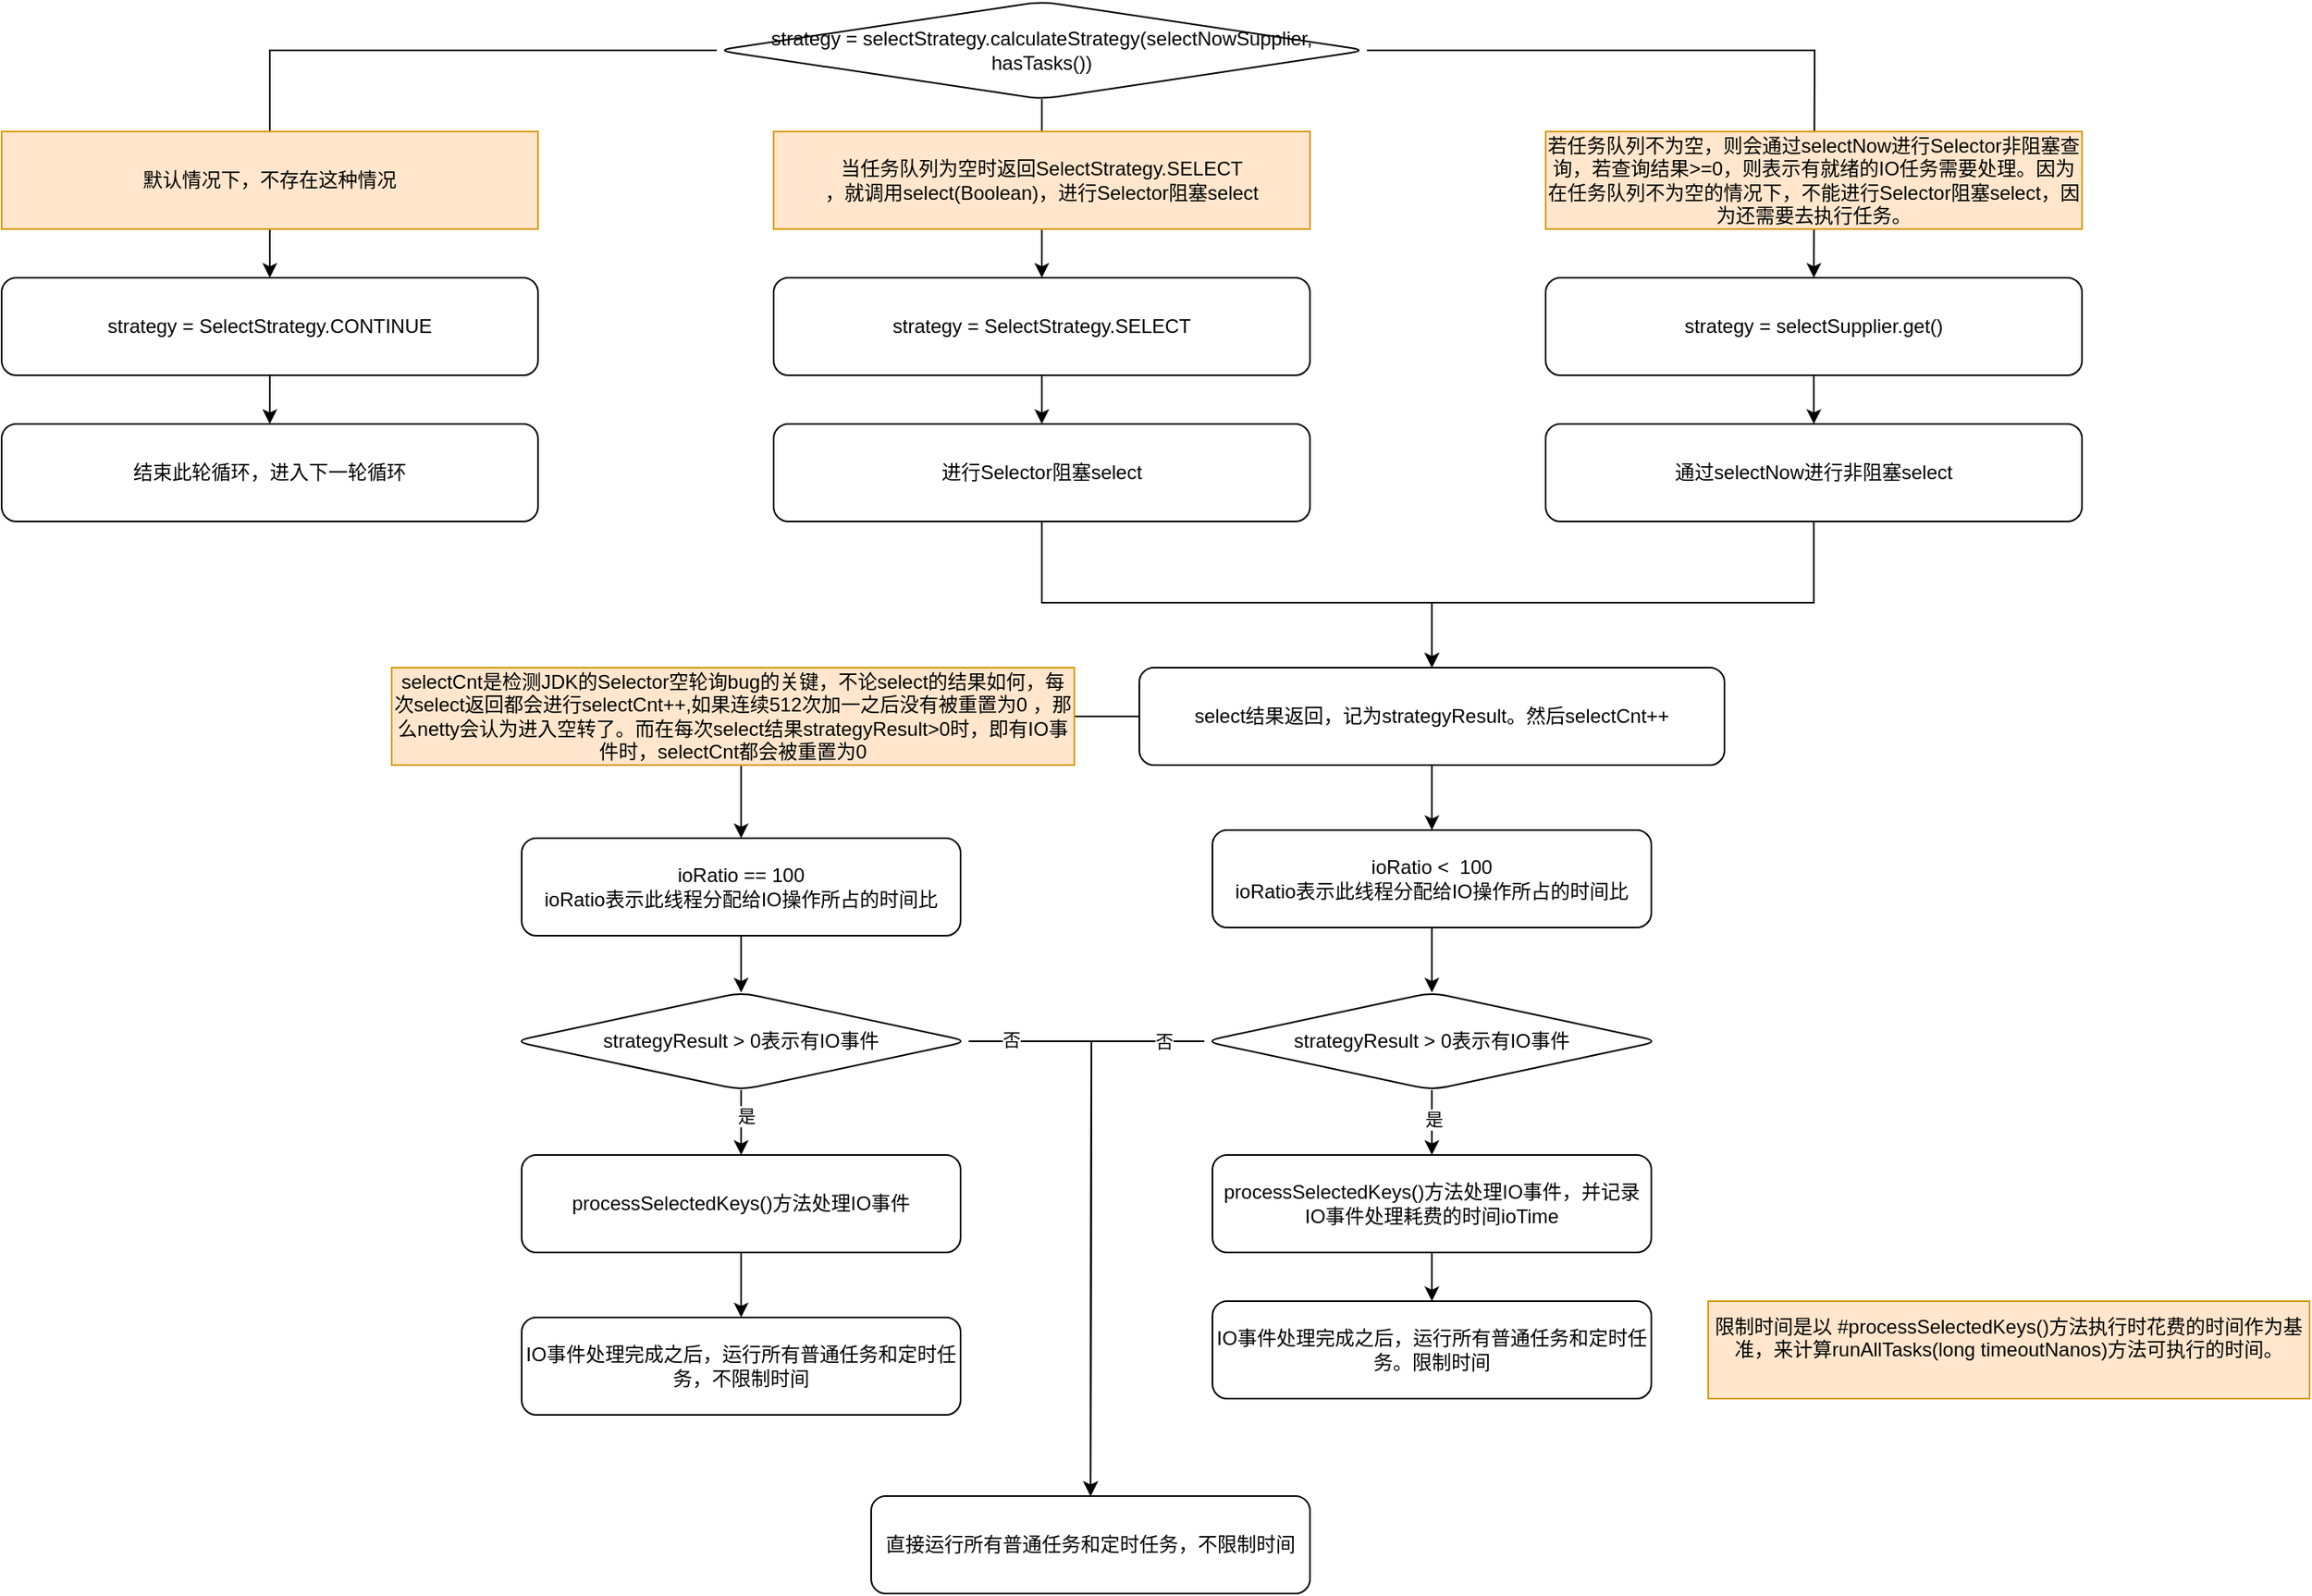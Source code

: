 <mxfile version="13.10.1" type="device"><diagram id="Izcz775wsCPLw2HujYPF" name="Page-1"><mxGraphModel dx="1615" dy="491" grid="1" gridSize="10" guides="1" tooltips="1" connect="1" arrows="1" fold="1" page="1" pageScale="1" pageWidth="827" pageHeight="1169" math="0" shadow="0"><root><mxCell id="0"/><mxCell id="1" parent="0"/><mxCell id="liQuo8wzfeRxW0mG6ptV-5" value="" style="edgeStyle=orthogonalEdgeStyle;rounded=0;orthogonalLoop=1;jettySize=auto;html=1;" edge="1" parent="1" source="liQuo8wzfeRxW0mG6ptV-2" target="liQuo8wzfeRxW0mG6ptV-4"><mxGeometry relative="1" as="geometry"/></mxCell><mxCell id="liQuo8wzfeRxW0mG6ptV-11" value="" style="edgeStyle=orthogonalEdgeStyle;rounded=0;orthogonalLoop=1;jettySize=auto;html=1;entryX=0.5;entryY=0;entryDx=0;entryDy=0;" edge="1" parent="1" source="liQuo8wzfeRxW0mG6ptV-2" target="liQuo8wzfeRxW0mG6ptV-13"><mxGeometry relative="1" as="geometry"><mxPoint x="370" y="120" as="targetPoint"/></mxGeometry></mxCell><mxCell id="liQuo8wzfeRxW0mG6ptV-24" value="" style="edgeStyle=orthogonalEdgeStyle;rounded=0;orthogonalLoop=1;jettySize=auto;html=1;" edge="1" parent="1" source="liQuo8wzfeRxW0mG6ptV-2"><mxGeometry relative="1" as="geometry"><mxPoint x="845" y="210" as="targetPoint"/></mxGeometry></mxCell><mxCell id="liQuo8wzfeRxW0mG6ptV-2" value="strategy = selectStrategy.calculateStrategy(selectNowSupplier, hasTasks())" style="rhombus;whiteSpace=wrap;html=1;rounded=1;" vertex="1" parent="1"><mxGeometry x="170" y="40" width="400" height="60" as="geometry"/></mxCell><mxCell id="liQuo8wzfeRxW0mG6ptV-8" value="" style="edgeStyle=orthogonalEdgeStyle;rounded=0;orthogonalLoop=1;jettySize=auto;html=1;" edge="1" parent="1" source="liQuo8wzfeRxW0mG6ptV-4"><mxGeometry relative="1" as="geometry"><mxPoint x="-105" y="300" as="targetPoint"/></mxGeometry></mxCell><mxCell id="liQuo8wzfeRxW0mG6ptV-4" value="strategy =&amp;nbsp;SelectStrategy.CONTINUE" style="whiteSpace=wrap;html=1;rounded=1;" vertex="1" parent="1"><mxGeometry x="-270" y="210" width="330" height="60" as="geometry"/></mxCell><mxCell id="liQuo8wzfeRxW0mG6ptV-6" value="默认情况下，不存在这种情况" style="rounded=0;whiteSpace=wrap;html=1;fillColor=#ffe6cc;strokeColor=#d79b00;" vertex="1" parent="1"><mxGeometry x="-270" y="120" width="330" height="60" as="geometry"/></mxCell><mxCell id="liQuo8wzfeRxW0mG6ptV-9" value="结束此轮循环，进入下一轮循环" style="whiteSpace=wrap;html=1;rounded=1;" vertex="1" parent="1"><mxGeometry x="-270" y="300" width="330" height="60" as="geometry"/></mxCell><mxCell id="liQuo8wzfeRxW0mG6ptV-16" value="" style="edgeStyle=orthogonalEdgeStyle;rounded=0;orthogonalLoop=1;jettySize=auto;html=1;" edge="1" parent="1" source="liQuo8wzfeRxW0mG6ptV-13"><mxGeometry relative="1" as="geometry"><mxPoint x="370" y="300" as="targetPoint"/></mxGeometry></mxCell><mxCell id="liQuo8wzfeRxW0mG6ptV-13" value="strategy =&amp;nbsp;SelectStrategy.SELECT" style="whiteSpace=wrap;html=1;rounded=1;" vertex="1" parent="1"><mxGeometry x="205" y="210" width="330" height="60" as="geometry"/></mxCell><mxCell id="liQuo8wzfeRxW0mG6ptV-14" value="当任务队列为空时返回SelectStrategy.SELECT&lt;br&gt;，就调用select(Boolean)，进行Selector阻塞select" style="rounded=0;whiteSpace=wrap;html=1;fillColor=#ffe6cc;strokeColor=#d79b00;" vertex="1" parent="1"><mxGeometry x="205" y="120" width="330" height="60" as="geometry"/></mxCell><mxCell id="liQuo8wzfeRxW0mG6ptV-30" value="" style="edgeStyle=orthogonalEdgeStyle;rounded=0;orthogonalLoop=1;jettySize=auto;html=1;" edge="1" parent="1" source="liQuo8wzfeRxW0mG6ptV-17" target="liQuo8wzfeRxW0mG6ptV-29"><mxGeometry relative="1" as="geometry"><Array as="points"><mxPoint x="370" y="410"/><mxPoint x="610" y="410"/></Array></mxGeometry></mxCell><mxCell id="liQuo8wzfeRxW0mG6ptV-17" value="进行Selector阻塞select" style="whiteSpace=wrap;html=1;rounded=1;" vertex="1" parent="1"><mxGeometry x="205" y="300" width="330" height="60" as="geometry"/></mxCell><mxCell id="liQuo8wzfeRxW0mG6ptV-27" value="" style="edgeStyle=orthogonalEdgeStyle;rounded=0;orthogonalLoop=1;jettySize=auto;html=1;" edge="1" parent="1" source="liQuo8wzfeRxW0mG6ptV-20"><mxGeometry relative="1" as="geometry"><mxPoint x="845" y="300" as="targetPoint"/></mxGeometry></mxCell><mxCell id="liQuo8wzfeRxW0mG6ptV-20" value="strategy =&amp;nbsp;selectSupplier.get()" style="whiteSpace=wrap;html=1;rounded=1;" vertex="1" parent="1"><mxGeometry x="680" y="210" width="330" height="60" as="geometry"/></mxCell><mxCell id="liQuo8wzfeRxW0mG6ptV-25" value="若任务队列不为空，则会通过selectNow进行Selector非阻塞查询，若查询结果&amp;gt;=0，则表示有就绪的IO任务需要处理。因为在任务队列不为空的情况下，不能进行Selector阻塞select，因为还需要去执行任务。" style="rounded=0;whiteSpace=wrap;html=1;fillColor=#ffe6cc;strokeColor=#d79b00;" vertex="1" parent="1"><mxGeometry x="680" y="120" width="330" height="60" as="geometry"/></mxCell><mxCell id="liQuo8wzfeRxW0mG6ptV-32" value="" style="edgeStyle=orthogonalEdgeStyle;rounded=0;orthogonalLoop=1;jettySize=auto;html=1;" edge="1" parent="1" source="liQuo8wzfeRxW0mG6ptV-28" target="liQuo8wzfeRxW0mG6ptV-31"><mxGeometry relative="1" as="geometry"><Array as="points"><mxPoint x="845" y="410"/><mxPoint x="610" y="410"/></Array></mxGeometry></mxCell><mxCell id="liQuo8wzfeRxW0mG6ptV-28" value="通过selectNow进行非阻塞select" style="whiteSpace=wrap;html=1;rounded=1;" vertex="1" parent="1"><mxGeometry x="680" y="300" width="330" height="60" as="geometry"/></mxCell><mxCell id="liQuo8wzfeRxW0mG6ptV-29" value="" style="whiteSpace=wrap;html=1;rounded=1;" vertex="1" parent="1"><mxGeometry x="550" y="450" width="120" height="60" as="geometry"/></mxCell><mxCell id="liQuo8wzfeRxW0mG6ptV-35" value="" style="edgeStyle=orthogonalEdgeStyle;rounded=0;orthogonalLoop=1;jettySize=auto;html=1;" edge="1" parent="1" source="liQuo8wzfeRxW0mG6ptV-31" target="liQuo8wzfeRxW0mG6ptV-34"><mxGeometry relative="1" as="geometry"/></mxCell><mxCell id="liQuo8wzfeRxW0mG6ptV-45" value="" style="edgeStyle=orthogonalEdgeStyle;rounded=0;orthogonalLoop=1;jettySize=auto;html=1;" edge="1" parent="1" source="liQuo8wzfeRxW0mG6ptV-31"><mxGeometry relative="1" as="geometry"><mxPoint x="610" y="550" as="targetPoint"/></mxGeometry></mxCell><mxCell id="liQuo8wzfeRxW0mG6ptV-31" value="select结果返回，记为strategyResult。然后selectCnt++" style="whiteSpace=wrap;html=1;rounded=1;" vertex="1" parent="1"><mxGeometry x="430" y="450" width="360" height="60" as="geometry"/></mxCell><mxCell id="liQuo8wzfeRxW0mG6ptV-33" value="selectCnt是检测JDK的Selector空轮询bug的关键，不论select的结果如何，每次select返回都会进行selectCnt++,如果连续512次加一之后没有被重置为0 ，那么netty会认为进入空转了。而在每次select结果strategyResult&amp;gt;0时，即有IO事件时，selectCnt都会被重置为0" style="rounded=0;whiteSpace=wrap;html=1;fillColor=#ffe6cc;strokeColor=#d79b00;" vertex="1" parent="1"><mxGeometry x="-30" y="450" width="420" height="60" as="geometry"/></mxCell><mxCell id="liQuo8wzfeRxW0mG6ptV-37" value="" style="edgeStyle=orthogonalEdgeStyle;rounded=0;orthogonalLoop=1;jettySize=auto;html=1;" edge="1" parent="1" source="liQuo8wzfeRxW0mG6ptV-34" target="liQuo8wzfeRxW0mG6ptV-36"><mxGeometry relative="1" as="geometry"/></mxCell><mxCell id="liQuo8wzfeRxW0mG6ptV-34" value="ioRatio == 100&lt;br&gt;ioRatio表示此线程分配给IO操作所占的时间比" style="whiteSpace=wrap;html=1;rounded=1;" vertex="1" parent="1"><mxGeometry x="50" y="555" width="270" height="60" as="geometry"/></mxCell><mxCell id="liQuo8wzfeRxW0mG6ptV-39" value="" style="edgeStyle=orthogonalEdgeStyle;rounded=0;orthogonalLoop=1;jettySize=auto;html=1;" edge="1" parent="1" source="liQuo8wzfeRxW0mG6ptV-36"><mxGeometry relative="1" as="geometry"><mxPoint x="185" y="750" as="targetPoint"/></mxGeometry></mxCell><mxCell id="liQuo8wzfeRxW0mG6ptV-40" value="是" style="edgeLabel;html=1;align=center;verticalAlign=middle;resizable=0;points=[];" vertex="1" connectable="0" parent="liQuo8wzfeRxW0mG6ptV-39"><mxGeometry x="-0.217" y="3" relative="1" as="geometry"><mxPoint as="offset"/></mxGeometry></mxCell><mxCell id="liQuo8wzfeRxW0mG6ptV-59" value="" style="edgeStyle=orthogonalEdgeStyle;rounded=0;orthogonalLoop=1;jettySize=auto;html=1;" edge="1" parent="1" source="liQuo8wzfeRxW0mG6ptV-36"><mxGeometry relative="1" as="geometry"><mxPoint x="400" y="960" as="targetPoint"/></mxGeometry></mxCell><mxCell id="liQuo8wzfeRxW0mG6ptV-62" value="否" style="edgeLabel;html=1;align=center;verticalAlign=middle;resizable=0;points=[];" vertex="1" connectable="0" parent="liQuo8wzfeRxW0mG6ptV-59"><mxGeometry x="-0.855" y="1" relative="1" as="geometry"><mxPoint as="offset"/></mxGeometry></mxCell><mxCell id="liQuo8wzfeRxW0mG6ptV-36" value="&lt;span&gt;strategyResult &amp;gt; 0表示有IO事件&lt;/span&gt;" style="rhombus;whiteSpace=wrap;html=1;rounded=1;" vertex="1" parent="1"><mxGeometry x="45" y="650" width="280" height="60" as="geometry"/></mxCell><mxCell id="liQuo8wzfeRxW0mG6ptV-43" value="" style="edgeStyle=orthogonalEdgeStyle;rounded=0;orthogonalLoop=1;jettySize=auto;html=1;" edge="1" parent="1" source="liQuo8wzfeRxW0mG6ptV-41" target="liQuo8wzfeRxW0mG6ptV-42"><mxGeometry relative="1" as="geometry"/></mxCell><mxCell id="liQuo8wzfeRxW0mG6ptV-41" value="processSelectedKeys()方法处理IO事件" style="whiteSpace=wrap;html=1;rounded=1;" vertex="1" parent="1"><mxGeometry x="50" y="750" width="270" height="60" as="geometry"/></mxCell><mxCell id="liQuo8wzfeRxW0mG6ptV-42" value="IO事件处理完成之后，运行所有普通任务和定时任务，不限制时间" style="whiteSpace=wrap;html=1;rounded=1;" vertex="1" parent="1"><mxGeometry x="50" y="850" width="270" height="60" as="geometry"/></mxCell><mxCell id="liQuo8wzfeRxW0mG6ptV-48" value="" style="edgeStyle=orthogonalEdgeStyle;rounded=0;orthogonalLoop=1;jettySize=auto;html=1;" edge="1" parent="1" source="liQuo8wzfeRxW0mG6ptV-46"><mxGeometry relative="1" as="geometry"><mxPoint x="610" y="650" as="targetPoint"/></mxGeometry></mxCell><mxCell id="liQuo8wzfeRxW0mG6ptV-46" value="ioRatio &amp;lt;&amp;nbsp; 100&lt;br&gt;ioRatio表示此线程分配给IO操作所占的时间比" style="whiteSpace=wrap;html=1;rounded=1;" vertex="1" parent="1"><mxGeometry x="475" y="550" width="270" height="60" as="geometry"/></mxCell><mxCell id="liQuo8wzfeRxW0mG6ptV-51" value="" style="edgeStyle=orthogonalEdgeStyle;rounded=0;orthogonalLoop=1;jettySize=auto;html=1;" edge="1" parent="1" source="liQuo8wzfeRxW0mG6ptV-49" target="liQuo8wzfeRxW0mG6ptV-50"><mxGeometry relative="1" as="geometry"/></mxCell><mxCell id="liQuo8wzfeRxW0mG6ptV-60" value="是" style="edgeLabel;html=1;align=center;verticalAlign=middle;resizable=0;points=[];" vertex="1" connectable="0" parent="liQuo8wzfeRxW0mG6ptV-51"><mxGeometry x="-0.133" y="1" relative="1" as="geometry"><mxPoint as="offset"/></mxGeometry></mxCell><mxCell id="liQuo8wzfeRxW0mG6ptV-57" value="" style="edgeStyle=orthogonalEdgeStyle;rounded=0;orthogonalLoop=1;jettySize=auto;html=1;" edge="1" parent="1" source="liQuo8wzfeRxW0mG6ptV-49"><mxGeometry relative="1" as="geometry"><mxPoint x="400" y="960" as="targetPoint"/></mxGeometry></mxCell><mxCell id="liQuo8wzfeRxW0mG6ptV-61" value="否" style="edgeLabel;html=1;align=center;verticalAlign=middle;resizable=0;points=[];" vertex="1" connectable="0" parent="liQuo8wzfeRxW0mG6ptV-57"><mxGeometry x="-0.857" relative="1" as="geometry"><mxPoint as="offset"/></mxGeometry></mxCell><mxCell id="liQuo8wzfeRxW0mG6ptV-49" value="&lt;span&gt;strategyResult &amp;gt; 0表示有IO事件&lt;/span&gt;" style="rhombus;whiteSpace=wrap;html=1;rounded=1;" vertex="1" parent="1"><mxGeometry x="470" y="650" width="280" height="60" as="geometry"/></mxCell><mxCell id="liQuo8wzfeRxW0mG6ptV-53" value="" style="edgeStyle=orthogonalEdgeStyle;rounded=0;orthogonalLoop=1;jettySize=auto;html=1;" edge="1" parent="1" source="liQuo8wzfeRxW0mG6ptV-50"><mxGeometry relative="1" as="geometry"><mxPoint x="610" y="840" as="targetPoint"/></mxGeometry></mxCell><mxCell id="liQuo8wzfeRxW0mG6ptV-50" value="processSelectedKeys()方法处理IO事件，并记录IO事件处理耗费的时间ioTime" style="whiteSpace=wrap;html=1;rounded=1;" vertex="1" parent="1"><mxGeometry x="475" y="750" width="270" height="60" as="geometry"/></mxCell><mxCell id="liQuo8wzfeRxW0mG6ptV-54" value="IO事件处理完成之后，运行所有普通任务和定时任务。限制时间" style="whiteSpace=wrap;html=1;rounded=1;" vertex="1" parent="1"><mxGeometry x="475" y="840" width="270" height="60" as="geometry"/></mxCell><mxCell id="liQuo8wzfeRxW0mG6ptV-55" value="&lt;div&gt;限制时间是以 #processSelectedKeys()方法执行时花费的时间作为基准，来计算runAllTasks(long timeoutNanos)方法可执行的时间。&lt;/div&gt;&lt;div&gt;&lt;br&gt;&lt;/div&gt;" style="rounded=0;whiteSpace=wrap;html=1;fillColor=#ffe6cc;strokeColor=#d79b00;" vertex="1" parent="1"><mxGeometry x="780" y="840" width="370" height="60" as="geometry"/></mxCell><mxCell id="liQuo8wzfeRxW0mG6ptV-63" value="直接运行所有普通任务和定时任务，不限制时间" style="whiteSpace=wrap;html=1;rounded=1;" vertex="1" parent="1"><mxGeometry x="265" y="960" width="270" height="60" as="geometry"/></mxCell></root></mxGraphModel></diagram></mxfile>